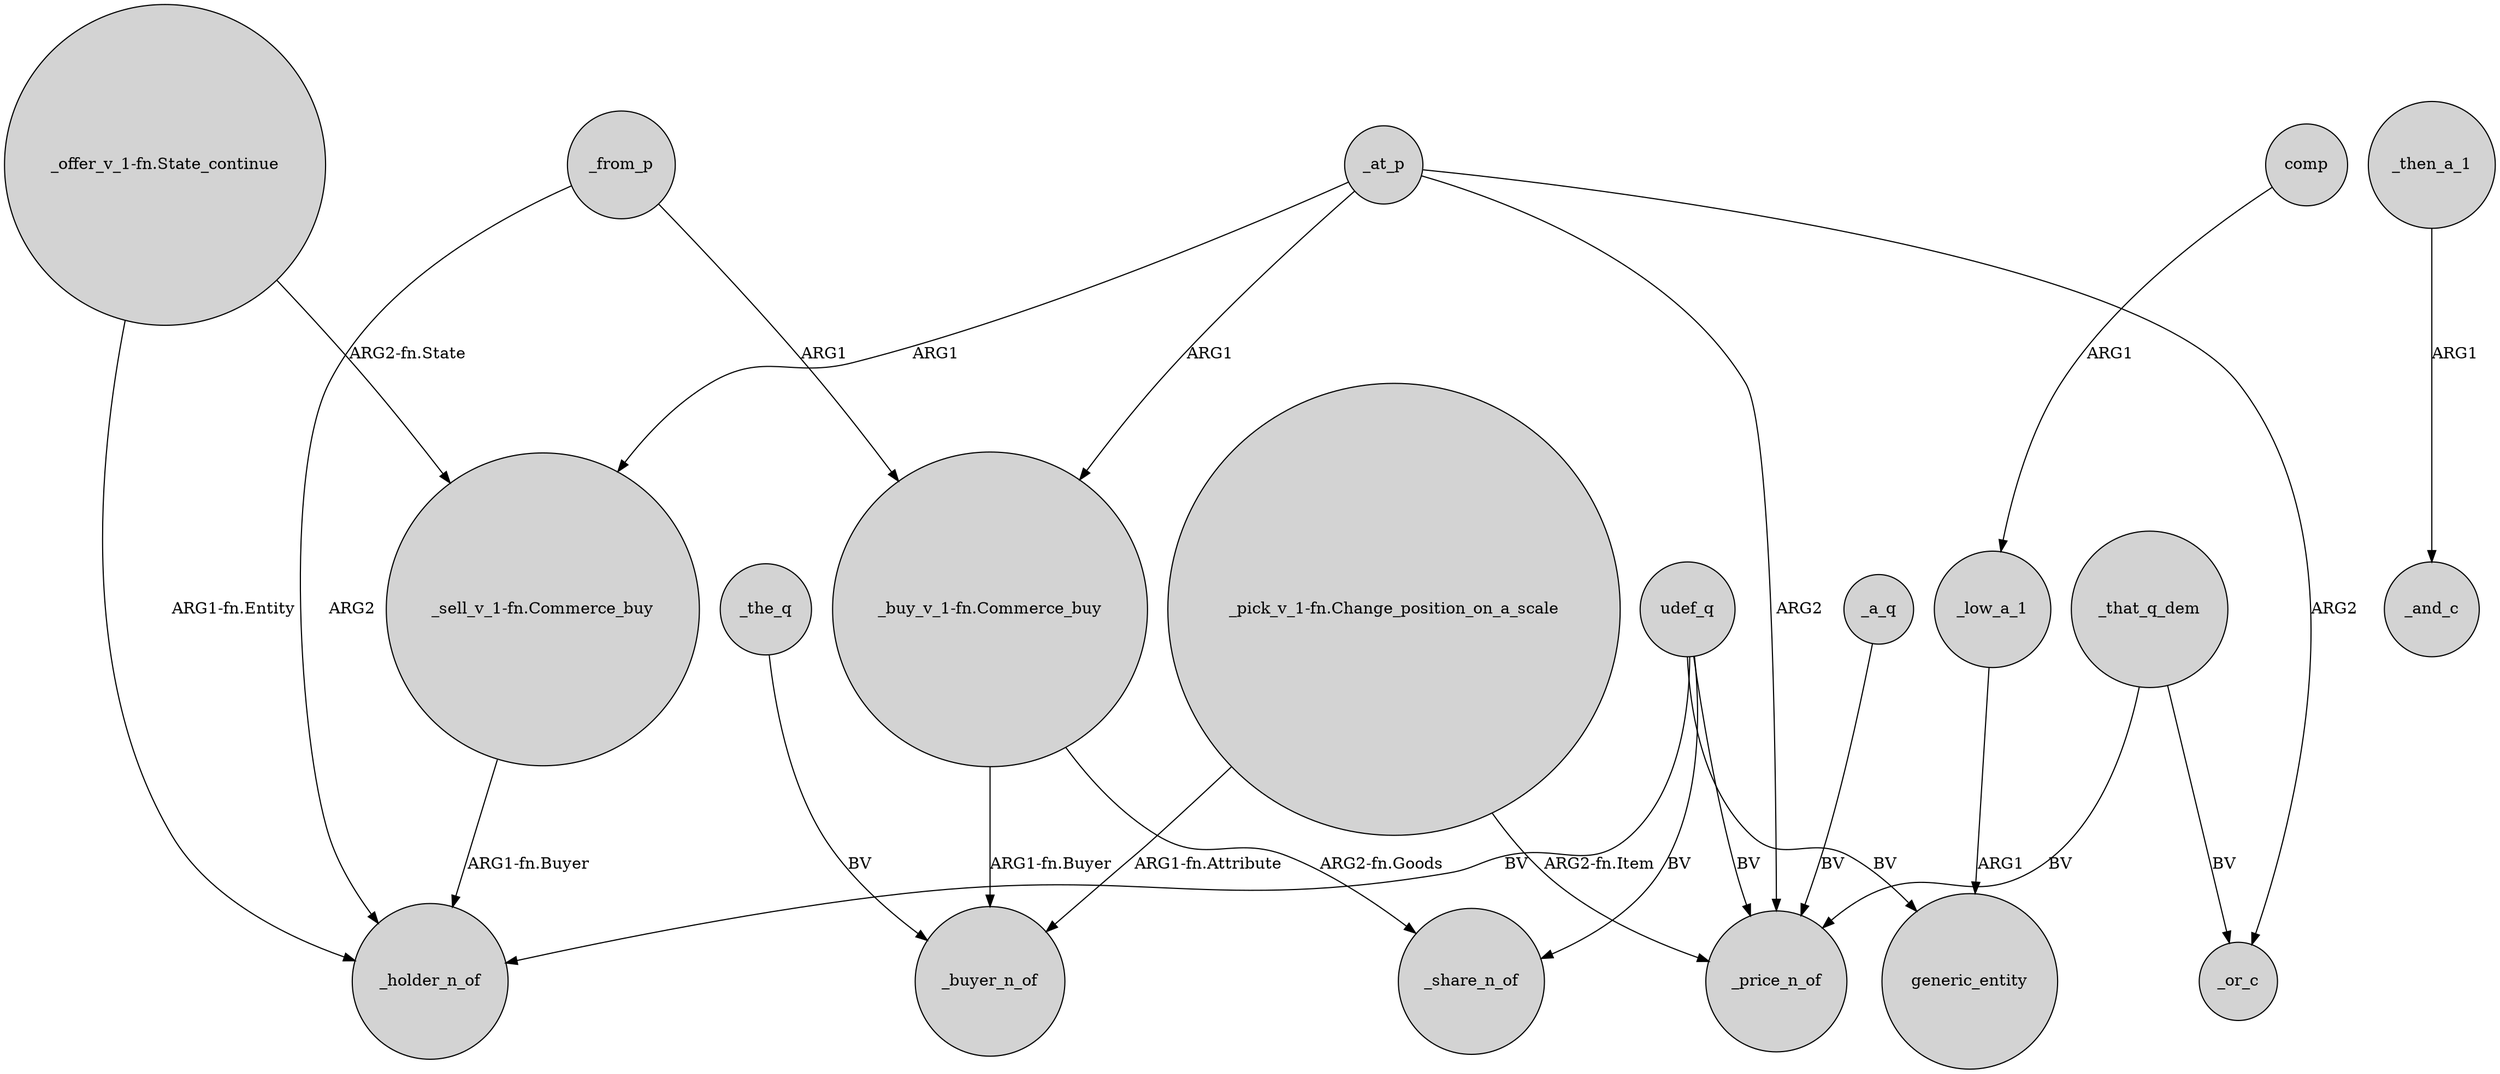 digraph {
	node [shape=circle style=filled]
	_from_p -> "_buy_v_1-fn.Commerce_buy" [label=ARG1]
	"_buy_v_1-fn.Commerce_buy" -> _buyer_n_of [label="ARG1-fn.Buyer"]
	"_offer_v_1-fn.State_continue" -> "_sell_v_1-fn.Commerce_buy" [label="ARG2-fn.State"]
	comp -> _low_a_1 [label=ARG1]
	udef_q -> _price_n_of [label=BV]
	"_pick_v_1-fn.Change_position_on_a_scale" -> _buyer_n_of [label="ARG1-fn.Attribute"]
	_at_p -> _or_c [label=ARG2]
	_at_p -> "_buy_v_1-fn.Commerce_buy" [label=ARG1]
	_at_p -> "_sell_v_1-fn.Commerce_buy" [label=ARG1]
	"_offer_v_1-fn.State_continue" -> _holder_n_of [label="ARG1-fn.Entity"]
	udef_q -> generic_entity [label=BV]
	"_buy_v_1-fn.Commerce_buy" -> _share_n_of [label="ARG2-fn.Goods"]
	_low_a_1 -> generic_entity [label=ARG1]
	_from_p -> _holder_n_of [label=ARG2]
	_that_q_dem -> _or_c [label=BV]
	udef_q -> _holder_n_of [label=BV]
	_then_a_1 -> _and_c [label=ARG1]
	udef_q -> _share_n_of [label=BV]
	_at_p -> _price_n_of [label=ARG2]
	_the_q -> _buyer_n_of [label=BV]
	"_pick_v_1-fn.Change_position_on_a_scale" -> _price_n_of [label="ARG2-fn.Item"]
	_that_q_dem -> _price_n_of [label=BV]
	"_sell_v_1-fn.Commerce_buy" -> _holder_n_of [label="ARG1-fn.Buyer"]
	_a_q -> _price_n_of [label=BV]
}
